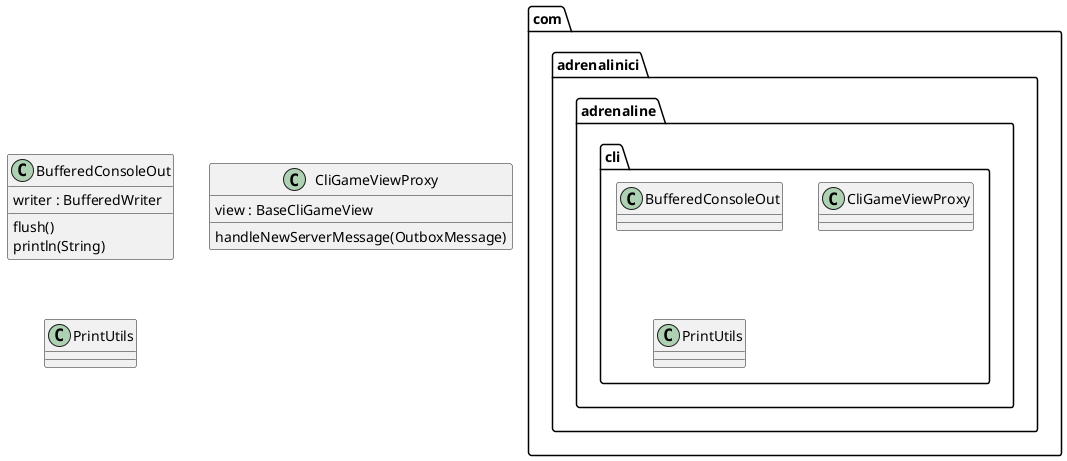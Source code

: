 @startuml

package com.adrenalinici.adrenaline.cli <<Folder>> {
  class "BufferedConsoleOut"
  class "CliGameViewProxy"
  class "PrintUtils"
}

class "BufferedConsoleOut" {
  writer : BufferedWriter
  flush()
  println(String)
}

class "CliGameViewProxy" {
  view : BaseCliGameView
  handleNewServerMessage(OutboxMessage)
}

class "PrintUtils"


@enduml